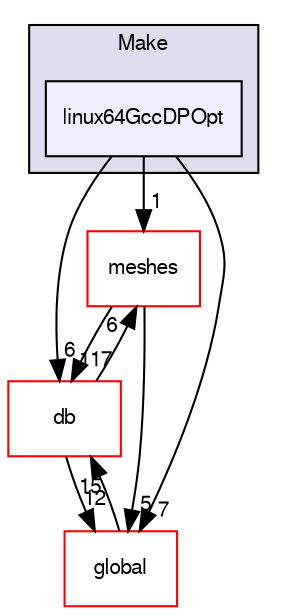 digraph "src/OpenFOAM/Make/linux64GccDPOpt" {
  bgcolor=transparent;
  compound=true
  node [ fontsize="10", fontname="FreeSans"];
  edge [ labelfontsize="10", labelfontname="FreeSans"];
  subgraph clusterdir_81c4dc27448d781d52ff1685c0e8724c {
    graph [ bgcolor="#ddddee", pencolor="black", label="Make" fontname="FreeSans", fontsize="10", URL="dir_81c4dc27448d781d52ff1685c0e8724c.html"]
  dir_103b352228d81922299514c05d97e1f3 [shape=box, label="linux64GccDPOpt", style="filled", fillcolor="#eeeeff", pencolor="black", URL="dir_103b352228d81922299514c05d97e1f3.html"];
  }
  dir_aa2423979fb45fc41c393a5db370ab21 [shape=box label="meshes" color="red" URL="dir_aa2423979fb45fc41c393a5db370ab21.html"];
  dir_63c634f7a7cfd679ac26c67fb30fc32f [shape=box label="db" color="red" URL="dir_63c634f7a7cfd679ac26c67fb30fc32f.html"];
  dir_8583492183f4d27c76555f8f333dd07b [shape=box label="global" color="red" URL="dir_8583492183f4d27c76555f8f333dd07b.html"];
  dir_103b352228d81922299514c05d97e1f3->dir_aa2423979fb45fc41c393a5db370ab21 [headlabel="1", labeldistance=1.5 headhref="dir_001971_002059.html"];
  dir_103b352228d81922299514c05d97e1f3->dir_63c634f7a7cfd679ac26c67fb30fc32f [headlabel="6", labeldistance=1.5 headhref="dir_001971_001787.html"];
  dir_103b352228d81922299514c05d97e1f3->dir_8583492183f4d27c76555f8f333dd07b [headlabel="7", labeldistance=1.5 headhref="dir_001971_001932.html"];
  dir_aa2423979fb45fc41c393a5db370ab21->dir_63c634f7a7cfd679ac26c67fb30fc32f [headlabel="117", labeldistance=1.5 headhref="dir_002059_001787.html"];
  dir_aa2423979fb45fc41c393a5db370ab21->dir_8583492183f4d27c76555f8f333dd07b [headlabel="5", labeldistance=1.5 headhref="dir_002059_001932.html"];
  dir_63c634f7a7cfd679ac26c67fb30fc32f->dir_aa2423979fb45fc41c393a5db370ab21 [headlabel="6", labeldistance=1.5 headhref="dir_001787_002059.html"];
  dir_63c634f7a7cfd679ac26c67fb30fc32f->dir_8583492183f4d27c76555f8f333dd07b [headlabel="12", labeldistance=1.5 headhref="dir_001787_001932.html"];
  dir_8583492183f4d27c76555f8f333dd07b->dir_63c634f7a7cfd679ac26c67fb30fc32f [headlabel="15", labeldistance=1.5 headhref="dir_001932_001787.html"];
}
